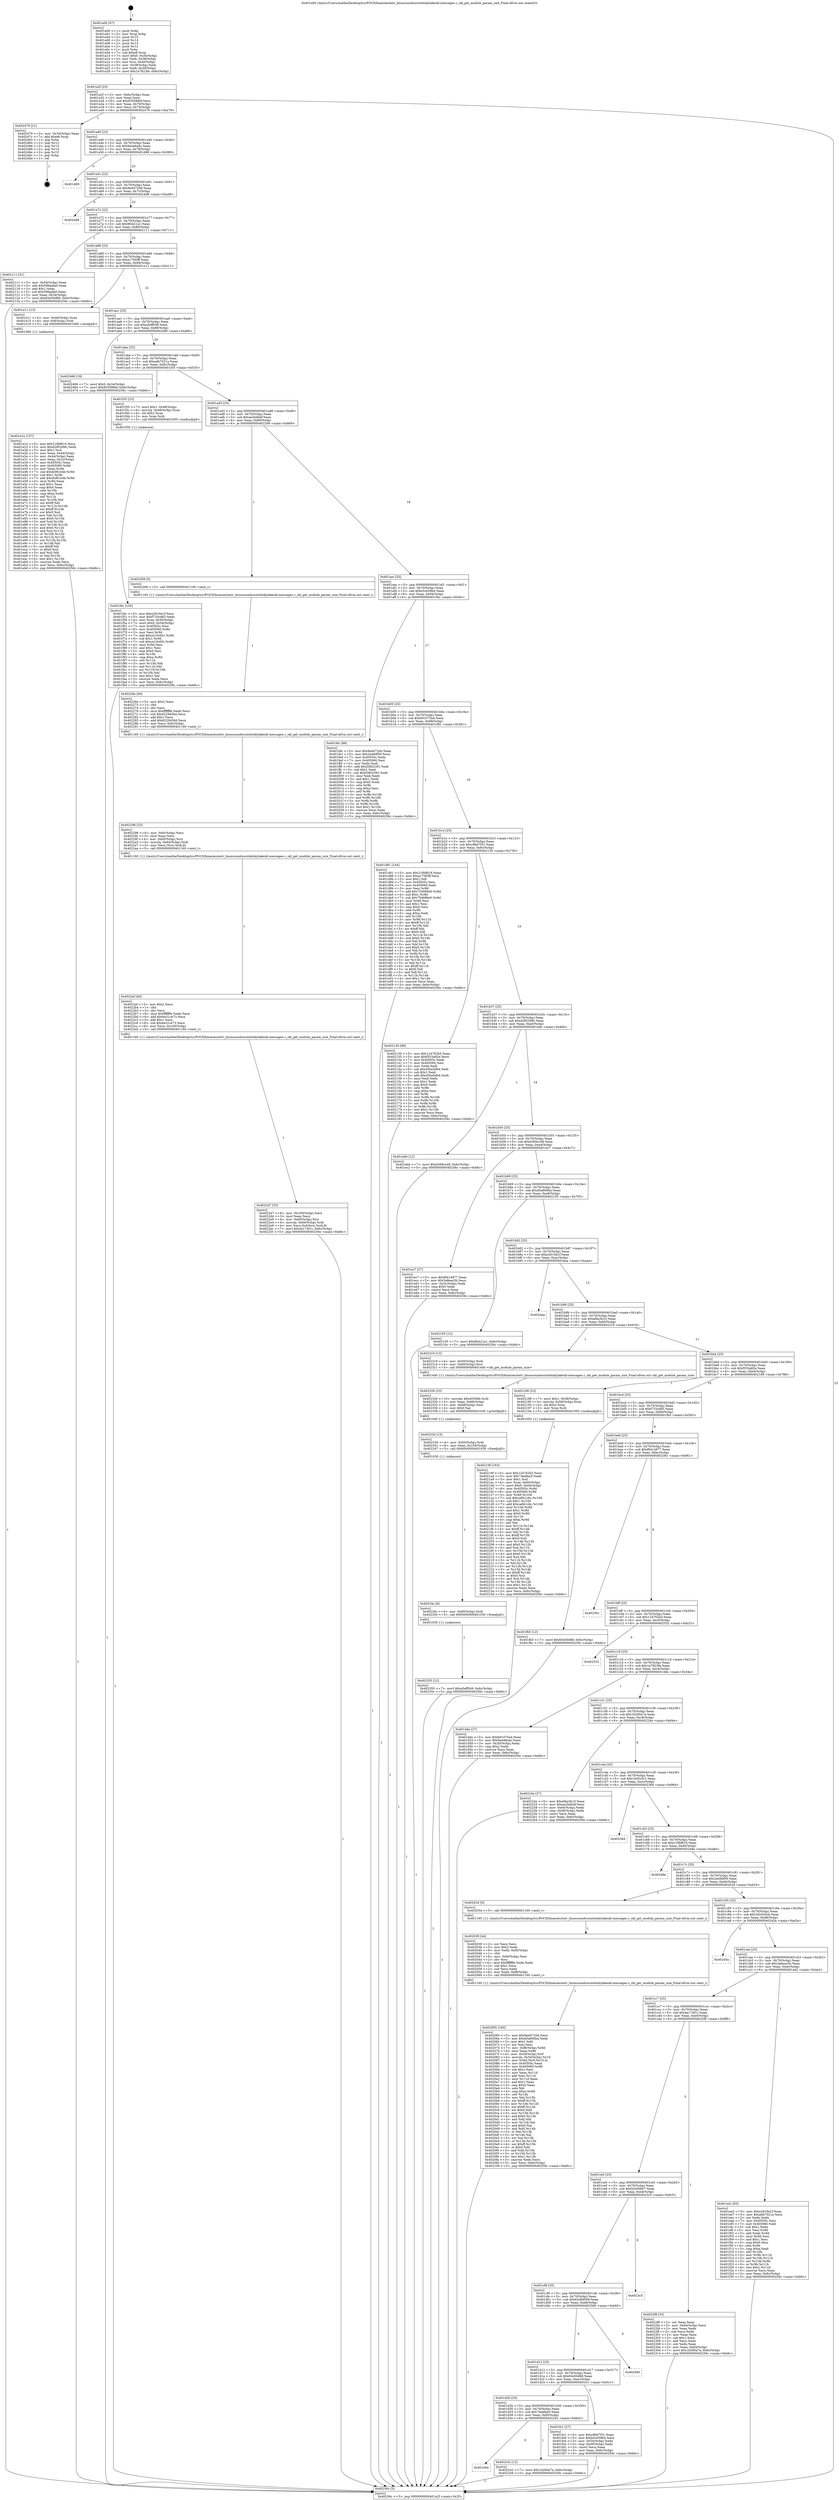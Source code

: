 digraph "0x401a00" {
  label = "0x401a00 (/mnt/c/Users/mathe/Desktop/tcc/POCII/binaries/extr_linuxsoundsocintelskylakeskl-messages.c_skl_get_module_param_size_Final-ollvm.out::main(0))"
  labelloc = "t"
  node[shape=record]

  Entry [label="",width=0.3,height=0.3,shape=circle,fillcolor=black,style=filled]
  "0x401a2f" [label="{
     0x401a2f [23]\l
     | [instrs]\l
     &nbsp;&nbsp;0x401a2f \<+3\>: mov -0x6c(%rbp),%eax\l
     &nbsp;&nbsp;0x401a32 \<+2\>: mov %eax,%ecx\l
     &nbsp;&nbsp;0x401a34 \<+6\>: sub $0x835588ef,%ecx\l
     &nbsp;&nbsp;0x401a3a \<+3\>: mov %eax,-0x70(%rbp)\l
     &nbsp;&nbsp;0x401a3d \<+3\>: mov %ecx,-0x74(%rbp)\l
     &nbsp;&nbsp;0x401a40 \<+6\>: je 0000000000402479 \<main+0xa79\>\l
  }"]
  "0x402479" [label="{
     0x402479 [21]\l
     | [instrs]\l
     &nbsp;&nbsp;0x402479 \<+3\>: mov -0x34(%rbp),%eax\l
     &nbsp;&nbsp;0x40247c \<+7\>: add $0xe8,%rsp\l
     &nbsp;&nbsp;0x402483 \<+1\>: pop %rbx\l
     &nbsp;&nbsp;0x402484 \<+2\>: pop %r12\l
     &nbsp;&nbsp;0x402486 \<+2\>: pop %r13\l
     &nbsp;&nbsp;0x402488 \<+2\>: pop %r14\l
     &nbsp;&nbsp;0x40248a \<+2\>: pop %r15\l
     &nbsp;&nbsp;0x40248c \<+1\>: pop %rbp\l
     &nbsp;&nbsp;0x40248d \<+1\>: ret\l
  }"]
  "0x401a46" [label="{
     0x401a46 [22]\l
     | [instrs]\l
     &nbsp;&nbsp;0x401a46 \<+5\>: jmp 0000000000401a4b \<main+0x4b\>\l
     &nbsp;&nbsp;0x401a4b \<+3\>: mov -0x70(%rbp),%eax\l
     &nbsp;&nbsp;0x401a4e \<+5\>: sub $0x9a446a4c,%eax\l
     &nbsp;&nbsp;0x401a53 \<+3\>: mov %eax,-0x78(%rbp)\l
     &nbsp;&nbsp;0x401a56 \<+6\>: je 0000000000401d69 \<main+0x369\>\l
  }"]
  Exit [label="",width=0.3,height=0.3,shape=circle,fillcolor=black,style=filled,peripheries=2]
  "0x401d69" [label="{
     0x401d69\l
  }", style=dashed]
  "0x401a5c" [label="{
     0x401a5c [22]\l
     | [instrs]\l
     &nbsp;&nbsp;0x401a5c \<+5\>: jmp 0000000000401a61 \<main+0x61\>\l
     &nbsp;&nbsp;0x401a61 \<+3\>: mov -0x70(%rbp),%eax\l
     &nbsp;&nbsp;0x401a64 \<+5\>: sub $0x9ed4720d,%eax\l
     &nbsp;&nbsp;0x401a69 \<+3\>: mov %eax,-0x7c(%rbp)\l
     &nbsp;&nbsp;0x401a6c \<+6\>: je 00000000004024d8 \<main+0xad8\>\l
  }"]
  "0x402355" [label="{
     0x402355 [12]\l
     | [instrs]\l
     &nbsp;&nbsp;0x402355 \<+7\>: movl $0xa5eff549,-0x6c(%rbp)\l
     &nbsp;&nbsp;0x40235c \<+5\>: jmp 000000000040256c \<main+0xb6c\>\l
  }"]
  "0x4024d8" [label="{
     0x4024d8\l
  }", style=dashed]
  "0x401a72" [label="{
     0x401a72 [22]\l
     | [instrs]\l
     &nbsp;&nbsp;0x401a72 \<+5\>: jmp 0000000000401a77 \<main+0x77\>\l
     &nbsp;&nbsp;0x401a77 \<+3\>: mov -0x70(%rbp),%eax\l
     &nbsp;&nbsp;0x401a7a \<+5\>: sub $0x9fcb21a1,%eax\l
     &nbsp;&nbsp;0x401a7f \<+3\>: mov %eax,-0x80(%rbp)\l
     &nbsp;&nbsp;0x401a82 \<+6\>: je 0000000000402111 \<main+0x711\>\l
  }"]
  "0x40234c" [label="{
     0x40234c [9]\l
     | [instrs]\l
     &nbsp;&nbsp;0x40234c \<+4\>: mov -0x60(%rbp),%rdi\l
     &nbsp;&nbsp;0x402350 \<+5\>: call 0000000000401030 \<free@plt\>\l
     | [calls]\l
     &nbsp;&nbsp;0x401030 \{1\} (unknown)\l
  }"]
  "0x402111" [label="{
     0x402111 [31]\l
     | [instrs]\l
     &nbsp;&nbsp;0x402111 \<+3\>: mov -0x54(%rbp),%eax\l
     &nbsp;&nbsp;0x402114 \<+5\>: add $0x599aafa0,%eax\l
     &nbsp;&nbsp;0x402119 \<+3\>: add $0x1,%eax\l
     &nbsp;&nbsp;0x40211c \<+5\>: sub $0x599aafa0,%eax\l
     &nbsp;&nbsp;0x402121 \<+3\>: mov %eax,-0x54(%rbp)\l
     &nbsp;&nbsp;0x402124 \<+7\>: movl $0x63e50d68,-0x6c(%rbp)\l
     &nbsp;&nbsp;0x40212b \<+5\>: jmp 000000000040256c \<main+0xb6c\>\l
  }"]
  "0x401a88" [label="{
     0x401a88 [25]\l
     | [instrs]\l
     &nbsp;&nbsp;0x401a88 \<+5\>: jmp 0000000000401a8d \<main+0x8d\>\l
     &nbsp;&nbsp;0x401a8d \<+3\>: mov -0x70(%rbp),%eax\l
     &nbsp;&nbsp;0x401a90 \<+5\>: sub $0xa170f3ff,%eax\l
     &nbsp;&nbsp;0x401a95 \<+6\>: mov %eax,-0x84(%rbp)\l
     &nbsp;&nbsp;0x401a9b \<+6\>: je 0000000000401e11 \<main+0x411\>\l
  }"]
  "0x40233d" [label="{
     0x40233d [15]\l
     | [instrs]\l
     &nbsp;&nbsp;0x40233d \<+4\>: mov -0x50(%rbp),%rdi\l
     &nbsp;&nbsp;0x402341 \<+6\>: mov %eax,-0x104(%rbp)\l
     &nbsp;&nbsp;0x402347 \<+5\>: call 0000000000401030 \<free@plt\>\l
     | [calls]\l
     &nbsp;&nbsp;0x401030 \{1\} (unknown)\l
  }"]
  "0x401e11" [label="{
     0x401e11 [13]\l
     | [instrs]\l
     &nbsp;&nbsp;0x401e11 \<+4\>: mov -0x40(%rbp),%rax\l
     &nbsp;&nbsp;0x401e15 \<+4\>: mov 0x8(%rax),%rdi\l
     &nbsp;&nbsp;0x401e19 \<+5\>: call 0000000000401060 \<atoi@plt\>\l
     | [calls]\l
     &nbsp;&nbsp;0x401060 \{1\} (unknown)\l
  }"]
  "0x401aa1" [label="{
     0x401aa1 [25]\l
     | [instrs]\l
     &nbsp;&nbsp;0x401aa1 \<+5\>: jmp 0000000000401aa6 \<main+0xa6\>\l
     &nbsp;&nbsp;0x401aa6 \<+3\>: mov -0x70(%rbp),%eax\l
     &nbsp;&nbsp;0x401aa9 \<+5\>: sub $0xa5eff549,%eax\l
     &nbsp;&nbsp;0x401aae \<+6\>: mov %eax,-0x88(%rbp)\l
     &nbsp;&nbsp;0x401ab4 \<+6\>: je 0000000000402466 \<main+0xa66\>\l
  }"]
  "0x402326" [label="{
     0x402326 [23]\l
     | [instrs]\l
     &nbsp;&nbsp;0x402326 \<+10\>: movabs $0x4030b6,%rdi\l
     &nbsp;&nbsp;0x402330 \<+3\>: mov %eax,-0x68(%rbp)\l
     &nbsp;&nbsp;0x402333 \<+3\>: mov -0x68(%rbp),%esi\l
     &nbsp;&nbsp;0x402336 \<+2\>: mov $0x0,%al\l
     &nbsp;&nbsp;0x402338 \<+5\>: call 0000000000401040 \<printf@plt\>\l
     | [calls]\l
     &nbsp;&nbsp;0x401040 \{1\} (unknown)\l
  }"]
  "0x402466" [label="{
     0x402466 [19]\l
     | [instrs]\l
     &nbsp;&nbsp;0x402466 \<+7\>: movl $0x0,-0x34(%rbp)\l
     &nbsp;&nbsp;0x40246d \<+7\>: movl $0x835588ef,-0x6c(%rbp)\l
     &nbsp;&nbsp;0x402474 \<+5\>: jmp 000000000040256c \<main+0xb6c\>\l
  }"]
  "0x401aba" [label="{
     0x401aba [25]\l
     | [instrs]\l
     &nbsp;&nbsp;0x401aba \<+5\>: jmp 0000000000401abf \<main+0xbf\>\l
     &nbsp;&nbsp;0x401abf \<+3\>: mov -0x70(%rbp),%eax\l
     &nbsp;&nbsp;0x401ac2 \<+5\>: sub $0xadb7021a,%eax\l
     &nbsp;&nbsp;0x401ac7 \<+6\>: mov %eax,-0x8c(%rbp)\l
     &nbsp;&nbsp;0x401acd \<+6\>: je 0000000000401f35 \<main+0x535\>\l
  }"]
  "0x4022d7" [label="{
     0x4022d7 [33]\l
     | [instrs]\l
     &nbsp;&nbsp;0x4022d7 \<+6\>: mov -0x100(%rbp),%ecx\l
     &nbsp;&nbsp;0x4022dd \<+3\>: imul %eax,%ecx\l
     &nbsp;&nbsp;0x4022e0 \<+4\>: mov -0x60(%rbp),%rsi\l
     &nbsp;&nbsp;0x4022e4 \<+4\>: movslq -0x64(%rbp),%rdi\l
     &nbsp;&nbsp;0x4022e8 \<+4\>: mov %ecx,0x4(%rsi,%rdi,8)\l
     &nbsp;&nbsp;0x4022ec \<+7\>: movl $0x4a174f1c,-0x6c(%rbp)\l
     &nbsp;&nbsp;0x4022f3 \<+5\>: jmp 000000000040256c \<main+0xb6c\>\l
  }"]
  "0x401f35" [label="{
     0x401f35 [23]\l
     | [instrs]\l
     &nbsp;&nbsp;0x401f35 \<+7\>: movl $0x1,-0x48(%rbp)\l
     &nbsp;&nbsp;0x401f3c \<+4\>: movslq -0x48(%rbp),%rax\l
     &nbsp;&nbsp;0x401f40 \<+4\>: shl $0x2,%rax\l
     &nbsp;&nbsp;0x401f44 \<+3\>: mov %rax,%rdi\l
     &nbsp;&nbsp;0x401f47 \<+5\>: call 0000000000401050 \<malloc@plt\>\l
     | [calls]\l
     &nbsp;&nbsp;0x401050 \{1\} (unknown)\l
  }"]
  "0x401ad3" [label="{
     0x401ad3 [25]\l
     | [instrs]\l
     &nbsp;&nbsp;0x401ad3 \<+5\>: jmp 0000000000401ad8 \<main+0xd8\>\l
     &nbsp;&nbsp;0x401ad8 \<+3\>: mov -0x70(%rbp),%eax\l
     &nbsp;&nbsp;0x401adb \<+5\>: sub $0xae2bdb4f,%eax\l
     &nbsp;&nbsp;0x401ae0 \<+6\>: mov %eax,-0x90(%rbp)\l
     &nbsp;&nbsp;0x401ae6 \<+6\>: je 0000000000402269 \<main+0x869\>\l
  }"]
  "0x4022af" [label="{
     0x4022af [40]\l
     | [instrs]\l
     &nbsp;&nbsp;0x4022af \<+5\>: mov $0x2,%ecx\l
     &nbsp;&nbsp;0x4022b4 \<+1\>: cltd\l
     &nbsp;&nbsp;0x4022b5 \<+2\>: idiv %ecx\l
     &nbsp;&nbsp;0x4022b7 \<+6\>: imul $0xfffffffe,%edx,%ecx\l
     &nbsp;&nbsp;0x4022bd \<+6\>: add $0xbe31ce73,%ecx\l
     &nbsp;&nbsp;0x4022c3 \<+3\>: add $0x1,%ecx\l
     &nbsp;&nbsp;0x4022c6 \<+6\>: sub $0xbe31ce73,%ecx\l
     &nbsp;&nbsp;0x4022cc \<+6\>: mov %ecx,-0x100(%rbp)\l
     &nbsp;&nbsp;0x4022d2 \<+5\>: call 0000000000401160 \<next_i\>\l
     | [calls]\l
     &nbsp;&nbsp;0x401160 \{1\} (/mnt/c/Users/mathe/Desktop/tcc/POCII/binaries/extr_linuxsoundsocintelskylakeskl-messages.c_skl_get_module_param_size_Final-ollvm.out::next_i)\l
  }"]
  "0x402269" [label="{
     0x402269 [5]\l
     | [instrs]\l
     &nbsp;&nbsp;0x402269 \<+5\>: call 0000000000401160 \<next_i\>\l
     | [calls]\l
     &nbsp;&nbsp;0x401160 \{1\} (/mnt/c/Users/mathe/Desktop/tcc/POCII/binaries/extr_linuxsoundsocintelskylakeskl-messages.c_skl_get_module_param_size_Final-ollvm.out::next_i)\l
  }"]
  "0x401aec" [label="{
     0x401aec [25]\l
     | [instrs]\l
     &nbsp;&nbsp;0x401aec \<+5\>: jmp 0000000000401af1 \<main+0xf1\>\l
     &nbsp;&nbsp;0x401af1 \<+3\>: mov -0x70(%rbp),%eax\l
     &nbsp;&nbsp;0x401af4 \<+5\>: sub $0xb5c659b4,%eax\l
     &nbsp;&nbsp;0x401af9 \<+6\>: mov %eax,-0x94(%rbp)\l
     &nbsp;&nbsp;0x401aff \<+6\>: je 0000000000401fdc \<main+0x5dc\>\l
  }"]
  "0x402296" [label="{
     0x402296 [25]\l
     | [instrs]\l
     &nbsp;&nbsp;0x402296 \<+6\>: mov -0xfc(%rbp),%ecx\l
     &nbsp;&nbsp;0x40229c \<+3\>: imul %eax,%ecx\l
     &nbsp;&nbsp;0x40229f \<+4\>: mov -0x60(%rbp),%rsi\l
     &nbsp;&nbsp;0x4022a3 \<+4\>: movslq -0x64(%rbp),%rdi\l
     &nbsp;&nbsp;0x4022a7 \<+3\>: mov %ecx,(%rsi,%rdi,8)\l
     &nbsp;&nbsp;0x4022aa \<+5\>: call 0000000000401160 \<next_i\>\l
     | [calls]\l
     &nbsp;&nbsp;0x401160 \{1\} (/mnt/c/Users/mathe/Desktop/tcc/POCII/binaries/extr_linuxsoundsocintelskylakeskl-messages.c_skl_get_module_param_size_Final-ollvm.out::next_i)\l
  }"]
  "0x401fdc" [label="{
     0x401fdc [88]\l
     | [instrs]\l
     &nbsp;&nbsp;0x401fdc \<+5\>: mov $0x9ed4720d,%eax\l
     &nbsp;&nbsp;0x401fe1 \<+5\>: mov $0x2ee8df59,%ecx\l
     &nbsp;&nbsp;0x401fe6 \<+7\>: mov 0x40505c,%edx\l
     &nbsp;&nbsp;0x401fed \<+7\>: mov 0x405060,%esi\l
     &nbsp;&nbsp;0x401ff4 \<+2\>: mov %edx,%edi\l
     &nbsp;&nbsp;0x401ff6 \<+6\>: add $0xf2802391,%edi\l
     &nbsp;&nbsp;0x401ffc \<+3\>: sub $0x1,%edi\l
     &nbsp;&nbsp;0x401fff \<+6\>: sub $0xf2802391,%edi\l
     &nbsp;&nbsp;0x402005 \<+3\>: imul %edi,%edx\l
     &nbsp;&nbsp;0x402008 \<+3\>: and $0x1,%edx\l
     &nbsp;&nbsp;0x40200b \<+3\>: cmp $0x0,%edx\l
     &nbsp;&nbsp;0x40200e \<+4\>: sete %r8b\l
     &nbsp;&nbsp;0x402012 \<+3\>: cmp $0xa,%esi\l
     &nbsp;&nbsp;0x402015 \<+4\>: setl %r9b\l
     &nbsp;&nbsp;0x402019 \<+3\>: mov %r8b,%r10b\l
     &nbsp;&nbsp;0x40201c \<+3\>: and %r9b,%r10b\l
     &nbsp;&nbsp;0x40201f \<+3\>: xor %r9b,%r8b\l
     &nbsp;&nbsp;0x402022 \<+3\>: or %r8b,%r10b\l
     &nbsp;&nbsp;0x402025 \<+4\>: test $0x1,%r10b\l
     &nbsp;&nbsp;0x402029 \<+3\>: cmovne %ecx,%eax\l
     &nbsp;&nbsp;0x40202c \<+3\>: mov %eax,-0x6c(%rbp)\l
     &nbsp;&nbsp;0x40202f \<+5\>: jmp 000000000040256c \<main+0xb6c\>\l
  }"]
  "0x401b05" [label="{
     0x401b05 [25]\l
     | [instrs]\l
     &nbsp;&nbsp;0x401b05 \<+5\>: jmp 0000000000401b0a \<main+0x10a\>\l
     &nbsp;&nbsp;0x401b0a \<+3\>: mov -0x70(%rbp),%eax\l
     &nbsp;&nbsp;0x401b0d \<+5\>: sub $0xb91075a4,%eax\l
     &nbsp;&nbsp;0x401b12 \<+6\>: mov %eax,-0x98(%rbp)\l
     &nbsp;&nbsp;0x401b18 \<+6\>: je 0000000000401d81 \<main+0x381\>\l
  }"]
  "0x40226e" [label="{
     0x40226e [40]\l
     | [instrs]\l
     &nbsp;&nbsp;0x40226e \<+5\>: mov $0x2,%ecx\l
     &nbsp;&nbsp;0x402273 \<+1\>: cltd\l
     &nbsp;&nbsp;0x402274 \<+2\>: idiv %ecx\l
     &nbsp;&nbsp;0x402276 \<+6\>: imul $0xfffffffe,%edx,%ecx\l
     &nbsp;&nbsp;0x40227c \<+6\>: sub $0x6229456d,%ecx\l
     &nbsp;&nbsp;0x402282 \<+3\>: add $0x1,%ecx\l
     &nbsp;&nbsp;0x402285 \<+6\>: add $0x6229456d,%ecx\l
     &nbsp;&nbsp;0x40228b \<+6\>: mov %ecx,-0xfc(%rbp)\l
     &nbsp;&nbsp;0x402291 \<+5\>: call 0000000000401160 \<next_i\>\l
     | [calls]\l
     &nbsp;&nbsp;0x401160 \{1\} (/mnt/c/Users/mathe/Desktop/tcc/POCII/binaries/extr_linuxsoundsocintelskylakeskl-messages.c_skl_get_module_param_size_Final-ollvm.out::next_i)\l
  }"]
  "0x401d81" [label="{
     0x401d81 [144]\l
     | [instrs]\l
     &nbsp;&nbsp;0x401d81 \<+5\>: mov $0x218bf616,%eax\l
     &nbsp;&nbsp;0x401d86 \<+5\>: mov $0xa170f3ff,%ecx\l
     &nbsp;&nbsp;0x401d8b \<+2\>: mov $0x1,%dl\l
     &nbsp;&nbsp;0x401d8d \<+7\>: mov 0x40505c,%esi\l
     &nbsp;&nbsp;0x401d94 \<+7\>: mov 0x405060,%edi\l
     &nbsp;&nbsp;0x401d9b \<+3\>: mov %esi,%r8d\l
     &nbsp;&nbsp;0x401d9e \<+7\>: add $0x754686e0,%r8d\l
     &nbsp;&nbsp;0x401da5 \<+4\>: sub $0x1,%r8d\l
     &nbsp;&nbsp;0x401da9 \<+7\>: sub $0x754686e0,%r8d\l
     &nbsp;&nbsp;0x401db0 \<+4\>: imul %r8d,%esi\l
     &nbsp;&nbsp;0x401db4 \<+3\>: and $0x1,%esi\l
     &nbsp;&nbsp;0x401db7 \<+3\>: cmp $0x0,%esi\l
     &nbsp;&nbsp;0x401dba \<+4\>: sete %r9b\l
     &nbsp;&nbsp;0x401dbe \<+3\>: cmp $0xa,%edi\l
     &nbsp;&nbsp;0x401dc1 \<+4\>: setl %r10b\l
     &nbsp;&nbsp;0x401dc5 \<+3\>: mov %r9b,%r11b\l
     &nbsp;&nbsp;0x401dc8 \<+4\>: xor $0xff,%r11b\l
     &nbsp;&nbsp;0x401dcc \<+3\>: mov %r10b,%bl\l
     &nbsp;&nbsp;0x401dcf \<+3\>: xor $0xff,%bl\l
     &nbsp;&nbsp;0x401dd2 \<+3\>: xor $0x0,%dl\l
     &nbsp;&nbsp;0x401dd5 \<+3\>: mov %r11b,%r14b\l
     &nbsp;&nbsp;0x401dd8 \<+4\>: and $0x0,%r14b\l
     &nbsp;&nbsp;0x401ddc \<+3\>: and %dl,%r9b\l
     &nbsp;&nbsp;0x401ddf \<+3\>: mov %bl,%r15b\l
     &nbsp;&nbsp;0x401de2 \<+4\>: and $0x0,%r15b\l
     &nbsp;&nbsp;0x401de6 \<+3\>: and %dl,%r10b\l
     &nbsp;&nbsp;0x401de9 \<+3\>: or %r9b,%r14b\l
     &nbsp;&nbsp;0x401dec \<+3\>: or %r10b,%r15b\l
     &nbsp;&nbsp;0x401def \<+3\>: xor %r15b,%r14b\l
     &nbsp;&nbsp;0x401df2 \<+3\>: or %bl,%r11b\l
     &nbsp;&nbsp;0x401df5 \<+4\>: xor $0xff,%r11b\l
     &nbsp;&nbsp;0x401df9 \<+3\>: or $0x0,%dl\l
     &nbsp;&nbsp;0x401dfc \<+3\>: and %dl,%r11b\l
     &nbsp;&nbsp;0x401dff \<+3\>: or %r11b,%r14b\l
     &nbsp;&nbsp;0x401e02 \<+4\>: test $0x1,%r14b\l
     &nbsp;&nbsp;0x401e06 \<+3\>: cmovne %ecx,%eax\l
     &nbsp;&nbsp;0x401e09 \<+3\>: mov %eax,-0x6c(%rbp)\l
     &nbsp;&nbsp;0x401e0c \<+5\>: jmp 000000000040256c \<main+0xb6c\>\l
  }"]
  "0x401b1e" [label="{
     0x401b1e [25]\l
     | [instrs]\l
     &nbsp;&nbsp;0x401b1e \<+5\>: jmp 0000000000401b23 \<main+0x123\>\l
     &nbsp;&nbsp;0x401b23 \<+3\>: mov -0x70(%rbp),%eax\l
     &nbsp;&nbsp;0x401b26 \<+5\>: sub $0xc9bd7f31,%eax\l
     &nbsp;&nbsp;0x401b2b \<+6\>: mov %eax,-0x9c(%rbp)\l
     &nbsp;&nbsp;0x401b31 \<+6\>: je 0000000000402130 \<main+0x730\>\l
  }"]
  "0x401d44" [label="{
     0x401d44\l
  }", style=dashed]
  "0x402130" [label="{
     0x402130 [88]\l
     | [instrs]\l
     &nbsp;&nbsp;0x402130 \<+5\>: mov $0x124762b5,%eax\l
     &nbsp;&nbsp;0x402135 \<+5\>: mov $0xf553a82e,%ecx\l
     &nbsp;&nbsp;0x40213a \<+7\>: mov 0x40505c,%edx\l
     &nbsp;&nbsp;0x402141 \<+7\>: mov 0x405060,%esi\l
     &nbsp;&nbsp;0x402148 \<+2\>: mov %edx,%edi\l
     &nbsp;&nbsp;0x40214a \<+6\>: sub $0x45ba5db4,%edi\l
     &nbsp;&nbsp;0x402150 \<+3\>: sub $0x1,%edi\l
     &nbsp;&nbsp;0x402153 \<+6\>: add $0x45ba5db4,%edi\l
     &nbsp;&nbsp;0x402159 \<+3\>: imul %edi,%edx\l
     &nbsp;&nbsp;0x40215c \<+3\>: and $0x1,%edx\l
     &nbsp;&nbsp;0x40215f \<+3\>: cmp $0x0,%edx\l
     &nbsp;&nbsp;0x402162 \<+4\>: sete %r8b\l
     &nbsp;&nbsp;0x402166 \<+3\>: cmp $0xa,%esi\l
     &nbsp;&nbsp;0x402169 \<+4\>: setl %r9b\l
     &nbsp;&nbsp;0x40216d \<+3\>: mov %r8b,%r10b\l
     &nbsp;&nbsp;0x402170 \<+3\>: and %r9b,%r10b\l
     &nbsp;&nbsp;0x402173 \<+3\>: xor %r9b,%r8b\l
     &nbsp;&nbsp;0x402176 \<+3\>: or %r8b,%r10b\l
     &nbsp;&nbsp;0x402179 \<+4\>: test $0x1,%r10b\l
     &nbsp;&nbsp;0x40217d \<+3\>: cmovne %ecx,%eax\l
     &nbsp;&nbsp;0x402180 \<+3\>: mov %eax,-0x6c(%rbp)\l
     &nbsp;&nbsp;0x402183 \<+5\>: jmp 000000000040256c \<main+0xb6c\>\l
  }"]
  "0x401b37" [label="{
     0x401b37 [25]\l
     | [instrs]\l
     &nbsp;&nbsp;0x401b37 \<+5\>: jmp 0000000000401b3c \<main+0x13c\>\l
     &nbsp;&nbsp;0x401b3c \<+3\>: mov -0x70(%rbp),%eax\l
     &nbsp;&nbsp;0x401b3f \<+5\>: sub $0xd285299c,%eax\l
     &nbsp;&nbsp;0x401b44 \<+6\>: mov %eax,-0xa0(%rbp)\l
     &nbsp;&nbsp;0x401b4a \<+6\>: je 0000000000401ebb \<main+0x4bb\>\l
  }"]
  "0x402242" [label="{
     0x402242 [12]\l
     | [instrs]\l
     &nbsp;&nbsp;0x402242 \<+7\>: movl $0x1b260a7a,-0x6c(%rbp)\l
     &nbsp;&nbsp;0x402249 \<+5\>: jmp 000000000040256c \<main+0xb6c\>\l
  }"]
  "0x401ebb" [label="{
     0x401ebb [12]\l
     | [instrs]\l
     &nbsp;&nbsp;0x401ebb \<+7\>: movl $0xd369cc48,-0x6c(%rbp)\l
     &nbsp;&nbsp;0x401ec2 \<+5\>: jmp 000000000040256c \<main+0xb6c\>\l
  }"]
  "0x401b50" [label="{
     0x401b50 [25]\l
     | [instrs]\l
     &nbsp;&nbsp;0x401b50 \<+5\>: jmp 0000000000401b55 \<main+0x155\>\l
     &nbsp;&nbsp;0x401b55 \<+3\>: mov -0x70(%rbp),%eax\l
     &nbsp;&nbsp;0x401b58 \<+5\>: sub $0xd369cc48,%eax\l
     &nbsp;&nbsp;0x401b5d \<+6\>: mov %eax,-0xa4(%rbp)\l
     &nbsp;&nbsp;0x401b63 \<+6\>: je 0000000000401ec7 \<main+0x4c7\>\l
  }"]
  "0x40219f" [label="{
     0x40219f [163]\l
     | [instrs]\l
     &nbsp;&nbsp;0x40219f \<+5\>: mov $0x124762b5,%ecx\l
     &nbsp;&nbsp;0x4021a4 \<+5\>: mov $0x74edfee5,%edx\l
     &nbsp;&nbsp;0x4021a9 \<+3\>: mov $0x1,%sil\l
     &nbsp;&nbsp;0x4021ac \<+4\>: mov %rax,-0x60(%rbp)\l
     &nbsp;&nbsp;0x4021b0 \<+7\>: movl $0x0,-0x64(%rbp)\l
     &nbsp;&nbsp;0x4021b7 \<+8\>: mov 0x40505c,%r8d\l
     &nbsp;&nbsp;0x4021bf \<+8\>: mov 0x405060,%r9d\l
     &nbsp;&nbsp;0x4021c7 \<+3\>: mov %r8d,%r10d\l
     &nbsp;&nbsp;0x4021ca \<+7\>: sub $0xca6b1cbc,%r10d\l
     &nbsp;&nbsp;0x4021d1 \<+4\>: sub $0x1,%r10d\l
     &nbsp;&nbsp;0x4021d5 \<+7\>: add $0xca6b1cbc,%r10d\l
     &nbsp;&nbsp;0x4021dc \<+4\>: imul %r10d,%r8d\l
     &nbsp;&nbsp;0x4021e0 \<+4\>: and $0x1,%r8d\l
     &nbsp;&nbsp;0x4021e4 \<+4\>: cmp $0x0,%r8d\l
     &nbsp;&nbsp;0x4021e8 \<+4\>: sete %r11b\l
     &nbsp;&nbsp;0x4021ec \<+4\>: cmp $0xa,%r9d\l
     &nbsp;&nbsp;0x4021f0 \<+3\>: setl %bl\l
     &nbsp;&nbsp;0x4021f3 \<+3\>: mov %r11b,%r14b\l
     &nbsp;&nbsp;0x4021f6 \<+4\>: xor $0xff,%r14b\l
     &nbsp;&nbsp;0x4021fa \<+3\>: mov %bl,%r15b\l
     &nbsp;&nbsp;0x4021fd \<+4\>: xor $0xff,%r15b\l
     &nbsp;&nbsp;0x402201 \<+4\>: xor $0x0,%sil\l
     &nbsp;&nbsp;0x402205 \<+3\>: mov %r14b,%r12b\l
     &nbsp;&nbsp;0x402208 \<+4\>: and $0x0,%r12b\l
     &nbsp;&nbsp;0x40220c \<+3\>: and %sil,%r11b\l
     &nbsp;&nbsp;0x40220f \<+3\>: mov %r15b,%r13b\l
     &nbsp;&nbsp;0x402212 \<+4\>: and $0x0,%r13b\l
     &nbsp;&nbsp;0x402216 \<+3\>: and %sil,%bl\l
     &nbsp;&nbsp;0x402219 \<+3\>: or %r11b,%r12b\l
     &nbsp;&nbsp;0x40221c \<+3\>: or %bl,%r13b\l
     &nbsp;&nbsp;0x40221f \<+3\>: xor %r13b,%r12b\l
     &nbsp;&nbsp;0x402222 \<+3\>: or %r15b,%r14b\l
     &nbsp;&nbsp;0x402225 \<+4\>: xor $0xff,%r14b\l
     &nbsp;&nbsp;0x402229 \<+4\>: or $0x0,%sil\l
     &nbsp;&nbsp;0x40222d \<+3\>: and %sil,%r14b\l
     &nbsp;&nbsp;0x402230 \<+3\>: or %r14b,%r12b\l
     &nbsp;&nbsp;0x402233 \<+4\>: test $0x1,%r12b\l
     &nbsp;&nbsp;0x402237 \<+3\>: cmovne %edx,%ecx\l
     &nbsp;&nbsp;0x40223a \<+3\>: mov %ecx,-0x6c(%rbp)\l
     &nbsp;&nbsp;0x40223d \<+5\>: jmp 000000000040256c \<main+0xb6c\>\l
  }"]
  "0x401ec7" [label="{
     0x401ec7 [27]\l
     | [instrs]\l
     &nbsp;&nbsp;0x401ec7 \<+5\>: mov $0xf9414877,%eax\l
     &nbsp;&nbsp;0x401ecc \<+5\>: mov $0x3a8eac5b,%ecx\l
     &nbsp;&nbsp;0x401ed1 \<+3\>: mov -0x2c(%rbp),%edx\l
     &nbsp;&nbsp;0x401ed4 \<+3\>: cmp $0x0,%edx\l
     &nbsp;&nbsp;0x401ed7 \<+3\>: cmove %ecx,%eax\l
     &nbsp;&nbsp;0x401eda \<+3\>: mov %eax,-0x6c(%rbp)\l
     &nbsp;&nbsp;0x401edd \<+5\>: jmp 000000000040256c \<main+0xb6c\>\l
  }"]
  "0x401b69" [label="{
     0x401b69 [25]\l
     | [instrs]\l
     &nbsp;&nbsp;0x401b69 \<+5\>: jmp 0000000000401b6e \<main+0x16e\>\l
     &nbsp;&nbsp;0x401b6e \<+3\>: mov -0x70(%rbp),%eax\l
     &nbsp;&nbsp;0x401b71 \<+5\>: sub $0xd5a806ba,%eax\l
     &nbsp;&nbsp;0x401b76 \<+6\>: mov %eax,-0xa8(%rbp)\l
     &nbsp;&nbsp;0x401b7c \<+6\>: je 0000000000402105 \<main+0x705\>\l
  }"]
  "0x402065" [label="{
     0x402065 [160]\l
     | [instrs]\l
     &nbsp;&nbsp;0x402065 \<+5\>: mov $0x9ed4720d,%ecx\l
     &nbsp;&nbsp;0x40206a \<+5\>: mov $0xd5a806ba,%edx\l
     &nbsp;&nbsp;0x40206f \<+3\>: mov $0x1,%dil\l
     &nbsp;&nbsp;0x402072 \<+2\>: xor %esi,%esi\l
     &nbsp;&nbsp;0x402074 \<+7\>: mov -0xf8(%rbp),%r8d\l
     &nbsp;&nbsp;0x40207b \<+4\>: imul %eax,%r8d\l
     &nbsp;&nbsp;0x40207f \<+4\>: mov -0x50(%rbp),%r9\l
     &nbsp;&nbsp;0x402083 \<+4\>: movslq -0x54(%rbp),%r10\l
     &nbsp;&nbsp;0x402087 \<+4\>: mov %r8d,(%r9,%r10,4)\l
     &nbsp;&nbsp;0x40208b \<+7\>: mov 0x40505c,%eax\l
     &nbsp;&nbsp;0x402092 \<+8\>: mov 0x405060,%r8d\l
     &nbsp;&nbsp;0x40209a \<+3\>: sub $0x1,%esi\l
     &nbsp;&nbsp;0x40209d \<+3\>: mov %eax,%r11d\l
     &nbsp;&nbsp;0x4020a0 \<+3\>: add %esi,%r11d\l
     &nbsp;&nbsp;0x4020a3 \<+4\>: imul %r11d,%eax\l
     &nbsp;&nbsp;0x4020a7 \<+3\>: and $0x1,%eax\l
     &nbsp;&nbsp;0x4020aa \<+3\>: cmp $0x0,%eax\l
     &nbsp;&nbsp;0x4020ad \<+3\>: sete %bl\l
     &nbsp;&nbsp;0x4020b0 \<+4\>: cmp $0xa,%r8d\l
     &nbsp;&nbsp;0x4020b4 \<+4\>: setl %r14b\l
     &nbsp;&nbsp;0x4020b8 \<+3\>: mov %bl,%r15b\l
     &nbsp;&nbsp;0x4020bb \<+4\>: xor $0xff,%r15b\l
     &nbsp;&nbsp;0x4020bf \<+3\>: mov %r14b,%r12b\l
     &nbsp;&nbsp;0x4020c2 \<+4\>: xor $0xff,%r12b\l
     &nbsp;&nbsp;0x4020c6 \<+4\>: xor $0x0,%dil\l
     &nbsp;&nbsp;0x4020ca \<+3\>: mov %r15b,%r13b\l
     &nbsp;&nbsp;0x4020cd \<+4\>: and $0x0,%r13b\l
     &nbsp;&nbsp;0x4020d1 \<+3\>: and %dil,%bl\l
     &nbsp;&nbsp;0x4020d4 \<+3\>: mov %r12b,%al\l
     &nbsp;&nbsp;0x4020d7 \<+2\>: and $0x0,%al\l
     &nbsp;&nbsp;0x4020d9 \<+3\>: and %dil,%r14b\l
     &nbsp;&nbsp;0x4020dc \<+3\>: or %bl,%r13b\l
     &nbsp;&nbsp;0x4020df \<+3\>: or %r14b,%al\l
     &nbsp;&nbsp;0x4020e2 \<+3\>: xor %al,%r13b\l
     &nbsp;&nbsp;0x4020e5 \<+3\>: or %r12b,%r15b\l
     &nbsp;&nbsp;0x4020e8 \<+4\>: xor $0xff,%r15b\l
     &nbsp;&nbsp;0x4020ec \<+4\>: or $0x0,%dil\l
     &nbsp;&nbsp;0x4020f0 \<+3\>: and %dil,%r15b\l
     &nbsp;&nbsp;0x4020f3 \<+3\>: or %r15b,%r13b\l
     &nbsp;&nbsp;0x4020f6 \<+4\>: test $0x1,%r13b\l
     &nbsp;&nbsp;0x4020fa \<+3\>: cmovne %edx,%ecx\l
     &nbsp;&nbsp;0x4020fd \<+3\>: mov %ecx,-0x6c(%rbp)\l
     &nbsp;&nbsp;0x402100 \<+5\>: jmp 000000000040256c \<main+0xb6c\>\l
  }"]
  "0x402105" [label="{
     0x402105 [12]\l
     | [instrs]\l
     &nbsp;&nbsp;0x402105 \<+7\>: movl $0x9fcb21a1,-0x6c(%rbp)\l
     &nbsp;&nbsp;0x40210c \<+5\>: jmp 000000000040256c \<main+0xb6c\>\l
  }"]
  "0x401b82" [label="{
     0x401b82 [25]\l
     | [instrs]\l
     &nbsp;&nbsp;0x401b82 \<+5\>: jmp 0000000000401b87 \<main+0x187\>\l
     &nbsp;&nbsp;0x401b87 \<+3\>: mov -0x70(%rbp),%eax\l
     &nbsp;&nbsp;0x401b8a \<+5\>: sub $0xe2619a1f,%eax\l
     &nbsp;&nbsp;0x401b8f \<+6\>: mov %eax,-0xac(%rbp)\l
     &nbsp;&nbsp;0x401b95 \<+6\>: je 00000000004024aa \<main+0xaaa\>\l
  }"]
  "0x402039" [label="{
     0x402039 [44]\l
     | [instrs]\l
     &nbsp;&nbsp;0x402039 \<+2\>: xor %ecx,%ecx\l
     &nbsp;&nbsp;0x40203b \<+5\>: mov $0x2,%edx\l
     &nbsp;&nbsp;0x402040 \<+6\>: mov %edx,-0xf4(%rbp)\l
     &nbsp;&nbsp;0x402046 \<+1\>: cltd\l
     &nbsp;&nbsp;0x402047 \<+6\>: mov -0xf4(%rbp),%esi\l
     &nbsp;&nbsp;0x40204d \<+2\>: idiv %esi\l
     &nbsp;&nbsp;0x40204f \<+6\>: imul $0xfffffffe,%edx,%edx\l
     &nbsp;&nbsp;0x402055 \<+3\>: sub $0x1,%ecx\l
     &nbsp;&nbsp;0x402058 \<+2\>: sub %ecx,%edx\l
     &nbsp;&nbsp;0x40205a \<+6\>: mov %edx,-0xf8(%rbp)\l
     &nbsp;&nbsp;0x402060 \<+5\>: call 0000000000401160 \<next_i\>\l
     | [calls]\l
     &nbsp;&nbsp;0x401160 \{1\} (/mnt/c/Users/mathe/Desktop/tcc/POCII/binaries/extr_linuxsoundsocintelskylakeskl-messages.c_skl_get_module_param_size_Final-ollvm.out::next_i)\l
  }"]
  "0x4024aa" [label="{
     0x4024aa\l
  }", style=dashed]
  "0x401b9b" [label="{
     0x401b9b [25]\l
     | [instrs]\l
     &nbsp;&nbsp;0x401b9b \<+5\>: jmp 0000000000401ba0 \<main+0x1a0\>\l
     &nbsp;&nbsp;0x401ba0 \<+3\>: mov -0x70(%rbp),%eax\l
     &nbsp;&nbsp;0x401ba3 \<+5\>: sub $0xefba3b10,%eax\l
     &nbsp;&nbsp;0x401ba8 \<+6\>: mov %eax,-0xb0(%rbp)\l
     &nbsp;&nbsp;0x401bae \<+6\>: je 0000000000402319 \<main+0x919\>\l
  }"]
  "0x401d2b" [label="{
     0x401d2b [25]\l
     | [instrs]\l
     &nbsp;&nbsp;0x401d2b \<+5\>: jmp 0000000000401d30 \<main+0x330\>\l
     &nbsp;&nbsp;0x401d30 \<+3\>: mov -0x70(%rbp),%eax\l
     &nbsp;&nbsp;0x401d33 \<+5\>: sub $0x74edfee5,%eax\l
     &nbsp;&nbsp;0x401d38 \<+6\>: mov %eax,-0xf0(%rbp)\l
     &nbsp;&nbsp;0x401d3e \<+6\>: je 0000000000402242 \<main+0x842\>\l
  }"]
  "0x402319" [label="{
     0x402319 [13]\l
     | [instrs]\l
     &nbsp;&nbsp;0x402319 \<+4\>: mov -0x50(%rbp),%rdi\l
     &nbsp;&nbsp;0x40231d \<+4\>: mov -0x60(%rbp),%rsi\l
     &nbsp;&nbsp;0x402321 \<+5\>: call 0000000000401440 \<skl_get_module_param_size\>\l
     | [calls]\l
     &nbsp;&nbsp;0x401440 \{1\} (/mnt/c/Users/mathe/Desktop/tcc/POCII/binaries/extr_linuxsoundsocintelskylakeskl-messages.c_skl_get_module_param_size_Final-ollvm.out::skl_get_module_param_size)\l
  }"]
  "0x401bb4" [label="{
     0x401bb4 [25]\l
     | [instrs]\l
     &nbsp;&nbsp;0x401bb4 \<+5\>: jmp 0000000000401bb9 \<main+0x1b9\>\l
     &nbsp;&nbsp;0x401bb9 \<+3\>: mov -0x70(%rbp),%eax\l
     &nbsp;&nbsp;0x401bbc \<+5\>: sub $0xf553a82e,%eax\l
     &nbsp;&nbsp;0x401bc1 \<+6\>: mov %eax,-0xb4(%rbp)\l
     &nbsp;&nbsp;0x401bc7 \<+6\>: je 0000000000402188 \<main+0x788\>\l
  }"]
  "0x401fc1" [label="{
     0x401fc1 [27]\l
     | [instrs]\l
     &nbsp;&nbsp;0x401fc1 \<+5\>: mov $0xc9bd7f31,%eax\l
     &nbsp;&nbsp;0x401fc6 \<+5\>: mov $0xb5c659b4,%ecx\l
     &nbsp;&nbsp;0x401fcb \<+3\>: mov -0x54(%rbp),%edx\l
     &nbsp;&nbsp;0x401fce \<+3\>: cmp -0x48(%rbp),%edx\l
     &nbsp;&nbsp;0x401fd1 \<+3\>: cmovl %ecx,%eax\l
     &nbsp;&nbsp;0x401fd4 \<+3\>: mov %eax,-0x6c(%rbp)\l
     &nbsp;&nbsp;0x401fd7 \<+5\>: jmp 000000000040256c \<main+0xb6c\>\l
  }"]
  "0x402188" [label="{
     0x402188 [23]\l
     | [instrs]\l
     &nbsp;&nbsp;0x402188 \<+7\>: movl $0x1,-0x58(%rbp)\l
     &nbsp;&nbsp;0x40218f \<+4\>: movslq -0x58(%rbp),%rax\l
     &nbsp;&nbsp;0x402193 \<+4\>: shl $0x3,%rax\l
     &nbsp;&nbsp;0x402197 \<+3\>: mov %rax,%rdi\l
     &nbsp;&nbsp;0x40219a \<+5\>: call 0000000000401050 \<malloc@plt\>\l
     | [calls]\l
     &nbsp;&nbsp;0x401050 \{1\} (unknown)\l
  }"]
  "0x401bcd" [label="{
     0x401bcd [25]\l
     | [instrs]\l
     &nbsp;&nbsp;0x401bcd \<+5\>: jmp 0000000000401bd2 \<main+0x1d2\>\l
     &nbsp;&nbsp;0x401bd2 \<+3\>: mov -0x70(%rbp),%eax\l
     &nbsp;&nbsp;0x401bd5 \<+5\>: sub $0xf733cd65,%eax\l
     &nbsp;&nbsp;0x401bda \<+6\>: mov %eax,-0xb8(%rbp)\l
     &nbsp;&nbsp;0x401be0 \<+6\>: je 0000000000401fb5 \<main+0x5b5\>\l
  }"]
  "0x401d12" [label="{
     0x401d12 [25]\l
     | [instrs]\l
     &nbsp;&nbsp;0x401d12 \<+5\>: jmp 0000000000401d17 \<main+0x317\>\l
     &nbsp;&nbsp;0x401d17 \<+3\>: mov -0x70(%rbp),%eax\l
     &nbsp;&nbsp;0x401d1a \<+5\>: sub $0x63e50d68,%eax\l
     &nbsp;&nbsp;0x401d1f \<+6\>: mov %eax,-0xec(%rbp)\l
     &nbsp;&nbsp;0x401d25 \<+6\>: je 0000000000401fc1 \<main+0x5c1\>\l
  }"]
  "0x401fb5" [label="{
     0x401fb5 [12]\l
     | [instrs]\l
     &nbsp;&nbsp;0x401fb5 \<+7\>: movl $0x63e50d68,-0x6c(%rbp)\l
     &nbsp;&nbsp;0x401fbc \<+5\>: jmp 000000000040256c \<main+0xb6c\>\l
  }"]
  "0x401be6" [label="{
     0x401be6 [25]\l
     | [instrs]\l
     &nbsp;&nbsp;0x401be6 \<+5\>: jmp 0000000000401beb \<main+0x1eb\>\l
     &nbsp;&nbsp;0x401beb \<+3\>: mov -0x70(%rbp),%eax\l
     &nbsp;&nbsp;0x401bee \<+5\>: sub $0xf9414877,%eax\l
     &nbsp;&nbsp;0x401bf3 \<+6\>: mov %eax,-0xbc(%rbp)\l
     &nbsp;&nbsp;0x401bf9 \<+6\>: je 0000000000402361 \<main+0x961\>\l
  }"]
  "0x402560" [label="{
     0x402560\l
  }", style=dashed]
  "0x402361" [label="{
     0x402361\l
  }", style=dashed]
  "0x401bff" [label="{
     0x401bff [25]\l
     | [instrs]\l
     &nbsp;&nbsp;0x401bff \<+5\>: jmp 0000000000401c04 \<main+0x204\>\l
     &nbsp;&nbsp;0x401c04 \<+3\>: mov -0x70(%rbp),%eax\l
     &nbsp;&nbsp;0x401c07 \<+5\>: sub $0x124762b5,%eax\l
     &nbsp;&nbsp;0x401c0c \<+6\>: mov %eax,-0xc0(%rbp)\l
     &nbsp;&nbsp;0x401c12 \<+6\>: je 0000000000402532 \<main+0xb32\>\l
  }"]
  "0x401cf9" [label="{
     0x401cf9 [25]\l
     | [instrs]\l
     &nbsp;&nbsp;0x401cf9 \<+5\>: jmp 0000000000401cfe \<main+0x2fe\>\l
     &nbsp;&nbsp;0x401cfe \<+3\>: mov -0x70(%rbp),%eax\l
     &nbsp;&nbsp;0x401d01 \<+5\>: sub $0x62e9d509,%eax\l
     &nbsp;&nbsp;0x401d06 \<+6\>: mov %eax,-0xe8(%rbp)\l
     &nbsp;&nbsp;0x401d0c \<+6\>: je 0000000000402560 \<main+0xb60\>\l
  }"]
  "0x402532" [label="{
     0x402532\l
  }", style=dashed]
  "0x401c18" [label="{
     0x401c18 [25]\l
     | [instrs]\l
     &nbsp;&nbsp;0x401c18 \<+5\>: jmp 0000000000401c1d \<main+0x21d\>\l
     &nbsp;&nbsp;0x401c1d \<+3\>: mov -0x70(%rbp),%eax\l
     &nbsp;&nbsp;0x401c20 \<+5\>: sub $0x1a7823fe,%eax\l
     &nbsp;&nbsp;0x401c25 \<+6\>: mov %eax,-0xc4(%rbp)\l
     &nbsp;&nbsp;0x401c2b \<+6\>: je 0000000000401d4e \<main+0x34e\>\l
  }"]
  "0x4023c5" [label="{
     0x4023c5\l
  }", style=dashed]
  "0x401d4e" [label="{
     0x401d4e [27]\l
     | [instrs]\l
     &nbsp;&nbsp;0x401d4e \<+5\>: mov $0xb91075a4,%eax\l
     &nbsp;&nbsp;0x401d53 \<+5\>: mov $0x9a446a4c,%ecx\l
     &nbsp;&nbsp;0x401d58 \<+3\>: mov -0x30(%rbp),%edx\l
     &nbsp;&nbsp;0x401d5b \<+3\>: cmp $0x2,%edx\l
     &nbsp;&nbsp;0x401d5e \<+3\>: cmovne %ecx,%eax\l
     &nbsp;&nbsp;0x401d61 \<+3\>: mov %eax,-0x6c(%rbp)\l
     &nbsp;&nbsp;0x401d64 \<+5\>: jmp 000000000040256c \<main+0xb6c\>\l
  }"]
  "0x401c31" [label="{
     0x401c31 [25]\l
     | [instrs]\l
     &nbsp;&nbsp;0x401c31 \<+5\>: jmp 0000000000401c36 \<main+0x236\>\l
     &nbsp;&nbsp;0x401c36 \<+3\>: mov -0x70(%rbp),%eax\l
     &nbsp;&nbsp;0x401c39 \<+5\>: sub $0x1b260a7a,%eax\l
     &nbsp;&nbsp;0x401c3e \<+6\>: mov %eax,-0xc8(%rbp)\l
     &nbsp;&nbsp;0x401c44 \<+6\>: je 000000000040224e \<main+0x84e\>\l
  }"]
  "0x40256c" [label="{
     0x40256c [5]\l
     | [instrs]\l
     &nbsp;&nbsp;0x40256c \<+5\>: jmp 0000000000401a2f \<main+0x2f\>\l
  }"]
  "0x401a00" [label="{
     0x401a00 [47]\l
     | [instrs]\l
     &nbsp;&nbsp;0x401a00 \<+1\>: push %rbp\l
     &nbsp;&nbsp;0x401a01 \<+3\>: mov %rsp,%rbp\l
     &nbsp;&nbsp;0x401a04 \<+2\>: push %r15\l
     &nbsp;&nbsp;0x401a06 \<+2\>: push %r14\l
     &nbsp;&nbsp;0x401a08 \<+2\>: push %r13\l
     &nbsp;&nbsp;0x401a0a \<+2\>: push %r12\l
     &nbsp;&nbsp;0x401a0c \<+1\>: push %rbx\l
     &nbsp;&nbsp;0x401a0d \<+7\>: sub $0xe8,%rsp\l
     &nbsp;&nbsp;0x401a14 \<+7\>: movl $0x0,-0x34(%rbp)\l
     &nbsp;&nbsp;0x401a1b \<+3\>: mov %edi,-0x38(%rbp)\l
     &nbsp;&nbsp;0x401a1e \<+4\>: mov %rsi,-0x40(%rbp)\l
     &nbsp;&nbsp;0x401a22 \<+3\>: mov -0x38(%rbp),%edi\l
     &nbsp;&nbsp;0x401a25 \<+3\>: mov %edi,-0x30(%rbp)\l
     &nbsp;&nbsp;0x401a28 \<+7\>: movl $0x1a7823fe,-0x6c(%rbp)\l
  }"]
  "0x401e1e" [label="{
     0x401e1e [157]\l
     | [instrs]\l
     &nbsp;&nbsp;0x401e1e \<+5\>: mov $0x218bf616,%ecx\l
     &nbsp;&nbsp;0x401e23 \<+5\>: mov $0xd285299c,%edx\l
     &nbsp;&nbsp;0x401e28 \<+3\>: mov $0x1,%sil\l
     &nbsp;&nbsp;0x401e2b \<+3\>: mov %eax,-0x44(%rbp)\l
     &nbsp;&nbsp;0x401e2e \<+3\>: mov -0x44(%rbp),%eax\l
     &nbsp;&nbsp;0x401e31 \<+3\>: mov %eax,-0x2c(%rbp)\l
     &nbsp;&nbsp;0x401e34 \<+7\>: mov 0x40505c,%eax\l
     &nbsp;&nbsp;0x401e3b \<+8\>: mov 0x405060,%r8d\l
     &nbsp;&nbsp;0x401e43 \<+3\>: mov %eax,%r9d\l
     &nbsp;&nbsp;0x401e46 \<+7\>: sub $0xdcf81b4b,%r9d\l
     &nbsp;&nbsp;0x401e4d \<+4\>: sub $0x1,%r9d\l
     &nbsp;&nbsp;0x401e51 \<+7\>: add $0xdcf81b4b,%r9d\l
     &nbsp;&nbsp;0x401e58 \<+4\>: imul %r9d,%eax\l
     &nbsp;&nbsp;0x401e5c \<+3\>: and $0x1,%eax\l
     &nbsp;&nbsp;0x401e5f \<+3\>: cmp $0x0,%eax\l
     &nbsp;&nbsp;0x401e62 \<+4\>: sete %r10b\l
     &nbsp;&nbsp;0x401e66 \<+4\>: cmp $0xa,%r8d\l
     &nbsp;&nbsp;0x401e6a \<+4\>: setl %r11b\l
     &nbsp;&nbsp;0x401e6e \<+3\>: mov %r10b,%bl\l
     &nbsp;&nbsp;0x401e71 \<+3\>: xor $0xff,%bl\l
     &nbsp;&nbsp;0x401e74 \<+3\>: mov %r11b,%r14b\l
     &nbsp;&nbsp;0x401e77 \<+4\>: xor $0xff,%r14b\l
     &nbsp;&nbsp;0x401e7b \<+4\>: xor $0x0,%sil\l
     &nbsp;&nbsp;0x401e7f \<+3\>: mov %bl,%r15b\l
     &nbsp;&nbsp;0x401e82 \<+4\>: and $0x0,%r15b\l
     &nbsp;&nbsp;0x401e86 \<+3\>: and %sil,%r10b\l
     &nbsp;&nbsp;0x401e89 \<+3\>: mov %r14b,%r12b\l
     &nbsp;&nbsp;0x401e8c \<+4\>: and $0x0,%r12b\l
     &nbsp;&nbsp;0x401e90 \<+3\>: and %sil,%r11b\l
     &nbsp;&nbsp;0x401e93 \<+3\>: or %r10b,%r15b\l
     &nbsp;&nbsp;0x401e96 \<+3\>: or %r11b,%r12b\l
     &nbsp;&nbsp;0x401e99 \<+3\>: xor %r12b,%r15b\l
     &nbsp;&nbsp;0x401e9c \<+3\>: or %r14b,%bl\l
     &nbsp;&nbsp;0x401e9f \<+3\>: xor $0xff,%bl\l
     &nbsp;&nbsp;0x401ea2 \<+4\>: or $0x0,%sil\l
     &nbsp;&nbsp;0x401ea6 \<+3\>: and %sil,%bl\l
     &nbsp;&nbsp;0x401ea9 \<+3\>: or %bl,%r15b\l
     &nbsp;&nbsp;0x401eac \<+4\>: test $0x1,%r15b\l
     &nbsp;&nbsp;0x401eb0 \<+3\>: cmovne %edx,%ecx\l
     &nbsp;&nbsp;0x401eb3 \<+3\>: mov %ecx,-0x6c(%rbp)\l
     &nbsp;&nbsp;0x401eb6 \<+5\>: jmp 000000000040256c \<main+0xb6c\>\l
  }"]
  "0x401ce0" [label="{
     0x401ce0 [25]\l
     | [instrs]\l
     &nbsp;&nbsp;0x401ce0 \<+5\>: jmp 0000000000401ce5 \<main+0x2e5\>\l
     &nbsp;&nbsp;0x401ce5 \<+3\>: mov -0x70(%rbp),%eax\l
     &nbsp;&nbsp;0x401ce8 \<+5\>: sub $0x5cb56847,%eax\l
     &nbsp;&nbsp;0x401ced \<+6\>: mov %eax,-0xe4(%rbp)\l
     &nbsp;&nbsp;0x401cf3 \<+6\>: je 00000000004023c5 \<main+0x9c5\>\l
  }"]
  "0x40224e" [label="{
     0x40224e [27]\l
     | [instrs]\l
     &nbsp;&nbsp;0x40224e \<+5\>: mov $0xefba3b10,%eax\l
     &nbsp;&nbsp;0x402253 \<+5\>: mov $0xae2bdb4f,%ecx\l
     &nbsp;&nbsp;0x402258 \<+3\>: mov -0x64(%rbp),%edx\l
     &nbsp;&nbsp;0x40225b \<+3\>: cmp -0x58(%rbp),%edx\l
     &nbsp;&nbsp;0x40225e \<+3\>: cmovl %ecx,%eax\l
     &nbsp;&nbsp;0x402261 \<+3\>: mov %eax,-0x6c(%rbp)\l
     &nbsp;&nbsp;0x402264 \<+5\>: jmp 000000000040256c \<main+0xb6c\>\l
  }"]
  "0x401c4a" [label="{
     0x401c4a [25]\l
     | [instrs]\l
     &nbsp;&nbsp;0x401c4a \<+5\>: jmp 0000000000401c4f \<main+0x24f\>\l
     &nbsp;&nbsp;0x401c4f \<+3\>: mov -0x70(%rbp),%eax\l
     &nbsp;&nbsp;0x401c52 \<+5\>: sub $0x1b45c5c1,%eax\l
     &nbsp;&nbsp;0x401c57 \<+6\>: mov %eax,-0xcc(%rbp)\l
     &nbsp;&nbsp;0x401c5d \<+6\>: je 000000000040236d \<main+0x96d\>\l
  }"]
  "0x4022f8" [label="{
     0x4022f8 [33]\l
     | [instrs]\l
     &nbsp;&nbsp;0x4022f8 \<+2\>: xor %eax,%eax\l
     &nbsp;&nbsp;0x4022fa \<+3\>: mov -0x64(%rbp),%ecx\l
     &nbsp;&nbsp;0x4022fd \<+2\>: mov %eax,%edx\l
     &nbsp;&nbsp;0x4022ff \<+2\>: sub %ecx,%edx\l
     &nbsp;&nbsp;0x402301 \<+2\>: mov %eax,%ecx\l
     &nbsp;&nbsp;0x402303 \<+3\>: sub $0x1,%ecx\l
     &nbsp;&nbsp;0x402306 \<+2\>: add %ecx,%edx\l
     &nbsp;&nbsp;0x402308 \<+2\>: sub %edx,%eax\l
     &nbsp;&nbsp;0x40230a \<+3\>: mov %eax,-0x64(%rbp)\l
     &nbsp;&nbsp;0x40230d \<+7\>: movl $0x1b260a7a,-0x6c(%rbp)\l
     &nbsp;&nbsp;0x402314 \<+5\>: jmp 000000000040256c \<main+0xb6c\>\l
  }"]
  "0x40236d" [label="{
     0x40236d\l
  }", style=dashed]
  "0x401c63" [label="{
     0x401c63 [25]\l
     | [instrs]\l
     &nbsp;&nbsp;0x401c63 \<+5\>: jmp 0000000000401c68 \<main+0x268\>\l
     &nbsp;&nbsp;0x401c68 \<+3\>: mov -0x70(%rbp),%eax\l
     &nbsp;&nbsp;0x401c6b \<+5\>: sub $0x218bf616,%eax\l
     &nbsp;&nbsp;0x401c70 \<+6\>: mov %eax,-0xd0(%rbp)\l
     &nbsp;&nbsp;0x401c76 \<+6\>: je 000000000040248e \<main+0xa8e\>\l
  }"]
  "0x401f4c" [label="{
     0x401f4c [105]\l
     | [instrs]\l
     &nbsp;&nbsp;0x401f4c \<+5\>: mov $0xe2619a1f,%ecx\l
     &nbsp;&nbsp;0x401f51 \<+5\>: mov $0xf733cd65,%edx\l
     &nbsp;&nbsp;0x401f56 \<+4\>: mov %rax,-0x50(%rbp)\l
     &nbsp;&nbsp;0x401f5a \<+7\>: movl $0x0,-0x54(%rbp)\l
     &nbsp;&nbsp;0x401f61 \<+7\>: mov 0x40505c,%esi\l
     &nbsp;&nbsp;0x401f68 \<+8\>: mov 0x405060,%r8d\l
     &nbsp;&nbsp;0x401f70 \<+3\>: mov %esi,%r9d\l
     &nbsp;&nbsp;0x401f73 \<+7\>: add $0xce10c65c,%r9d\l
     &nbsp;&nbsp;0x401f7a \<+4\>: sub $0x1,%r9d\l
     &nbsp;&nbsp;0x401f7e \<+7\>: sub $0xce10c65c,%r9d\l
     &nbsp;&nbsp;0x401f85 \<+4\>: imul %r9d,%esi\l
     &nbsp;&nbsp;0x401f89 \<+3\>: and $0x1,%esi\l
     &nbsp;&nbsp;0x401f8c \<+3\>: cmp $0x0,%esi\l
     &nbsp;&nbsp;0x401f8f \<+4\>: sete %r10b\l
     &nbsp;&nbsp;0x401f93 \<+4\>: cmp $0xa,%r8d\l
     &nbsp;&nbsp;0x401f97 \<+4\>: setl %r11b\l
     &nbsp;&nbsp;0x401f9b \<+3\>: mov %r10b,%bl\l
     &nbsp;&nbsp;0x401f9e \<+3\>: and %r11b,%bl\l
     &nbsp;&nbsp;0x401fa1 \<+3\>: xor %r11b,%r10b\l
     &nbsp;&nbsp;0x401fa4 \<+3\>: or %r10b,%bl\l
     &nbsp;&nbsp;0x401fa7 \<+3\>: test $0x1,%bl\l
     &nbsp;&nbsp;0x401faa \<+3\>: cmovne %edx,%ecx\l
     &nbsp;&nbsp;0x401fad \<+3\>: mov %ecx,-0x6c(%rbp)\l
     &nbsp;&nbsp;0x401fb0 \<+5\>: jmp 000000000040256c \<main+0xb6c\>\l
  }"]
  "0x40248e" [label="{
     0x40248e\l
  }", style=dashed]
  "0x401c7c" [label="{
     0x401c7c [25]\l
     | [instrs]\l
     &nbsp;&nbsp;0x401c7c \<+5\>: jmp 0000000000401c81 \<main+0x281\>\l
     &nbsp;&nbsp;0x401c81 \<+3\>: mov -0x70(%rbp),%eax\l
     &nbsp;&nbsp;0x401c84 \<+5\>: sub $0x2ee8df59,%eax\l
     &nbsp;&nbsp;0x401c89 \<+6\>: mov %eax,-0xd4(%rbp)\l
     &nbsp;&nbsp;0x401c8f \<+6\>: je 0000000000402034 \<main+0x634\>\l
  }"]
  "0x401cc7" [label="{
     0x401cc7 [25]\l
     | [instrs]\l
     &nbsp;&nbsp;0x401cc7 \<+5\>: jmp 0000000000401ccc \<main+0x2cc\>\l
     &nbsp;&nbsp;0x401ccc \<+3\>: mov -0x70(%rbp),%eax\l
     &nbsp;&nbsp;0x401ccf \<+5\>: sub $0x4a174f1c,%eax\l
     &nbsp;&nbsp;0x401cd4 \<+6\>: mov %eax,-0xe0(%rbp)\l
     &nbsp;&nbsp;0x401cda \<+6\>: je 00000000004022f8 \<main+0x8f8\>\l
  }"]
  "0x402034" [label="{
     0x402034 [5]\l
     | [instrs]\l
     &nbsp;&nbsp;0x402034 \<+5\>: call 0000000000401160 \<next_i\>\l
     | [calls]\l
     &nbsp;&nbsp;0x401160 \{1\} (/mnt/c/Users/mathe/Desktop/tcc/POCII/binaries/extr_linuxsoundsocintelskylakeskl-messages.c_skl_get_module_param_size_Final-ollvm.out::next_i)\l
  }"]
  "0x401c95" [label="{
     0x401c95 [25]\l
     | [instrs]\l
     &nbsp;&nbsp;0x401c95 \<+5\>: jmp 0000000000401c9a \<main+0x29a\>\l
     &nbsp;&nbsp;0x401c9a \<+3\>: mov -0x70(%rbp),%eax\l
     &nbsp;&nbsp;0x401c9d \<+5\>: sub $0x345343cd,%eax\l
     &nbsp;&nbsp;0x401ca2 \<+6\>: mov %eax,-0xd8(%rbp)\l
     &nbsp;&nbsp;0x401ca8 \<+6\>: je 000000000040245a \<main+0xa5a\>\l
  }"]
  "0x401ee2" [label="{
     0x401ee2 [83]\l
     | [instrs]\l
     &nbsp;&nbsp;0x401ee2 \<+5\>: mov $0xe2619a1f,%eax\l
     &nbsp;&nbsp;0x401ee7 \<+5\>: mov $0xadb7021a,%ecx\l
     &nbsp;&nbsp;0x401eec \<+2\>: xor %edx,%edx\l
     &nbsp;&nbsp;0x401eee \<+7\>: mov 0x40505c,%esi\l
     &nbsp;&nbsp;0x401ef5 \<+7\>: mov 0x405060,%edi\l
     &nbsp;&nbsp;0x401efc \<+3\>: sub $0x1,%edx\l
     &nbsp;&nbsp;0x401eff \<+3\>: mov %esi,%r8d\l
     &nbsp;&nbsp;0x401f02 \<+3\>: add %edx,%r8d\l
     &nbsp;&nbsp;0x401f05 \<+4\>: imul %r8d,%esi\l
     &nbsp;&nbsp;0x401f09 \<+3\>: and $0x1,%esi\l
     &nbsp;&nbsp;0x401f0c \<+3\>: cmp $0x0,%esi\l
     &nbsp;&nbsp;0x401f0f \<+4\>: sete %r9b\l
     &nbsp;&nbsp;0x401f13 \<+3\>: cmp $0xa,%edi\l
     &nbsp;&nbsp;0x401f16 \<+4\>: setl %r10b\l
     &nbsp;&nbsp;0x401f1a \<+3\>: mov %r9b,%r11b\l
     &nbsp;&nbsp;0x401f1d \<+3\>: and %r10b,%r11b\l
     &nbsp;&nbsp;0x401f20 \<+3\>: xor %r10b,%r9b\l
     &nbsp;&nbsp;0x401f23 \<+3\>: or %r9b,%r11b\l
     &nbsp;&nbsp;0x401f26 \<+4\>: test $0x1,%r11b\l
     &nbsp;&nbsp;0x401f2a \<+3\>: cmovne %ecx,%eax\l
     &nbsp;&nbsp;0x401f2d \<+3\>: mov %eax,-0x6c(%rbp)\l
     &nbsp;&nbsp;0x401f30 \<+5\>: jmp 000000000040256c \<main+0xb6c\>\l
  }"]
  "0x40245a" [label="{
     0x40245a\l
  }", style=dashed]
  "0x401cae" [label="{
     0x401cae [25]\l
     | [instrs]\l
     &nbsp;&nbsp;0x401cae \<+5\>: jmp 0000000000401cb3 \<main+0x2b3\>\l
     &nbsp;&nbsp;0x401cb3 \<+3\>: mov -0x70(%rbp),%eax\l
     &nbsp;&nbsp;0x401cb6 \<+5\>: sub $0x3a8eac5b,%eax\l
     &nbsp;&nbsp;0x401cbb \<+6\>: mov %eax,-0xdc(%rbp)\l
     &nbsp;&nbsp;0x401cc1 \<+6\>: je 0000000000401ee2 \<main+0x4e2\>\l
  }"]
  Entry -> "0x401a00" [label=" 1"]
  "0x401a2f" -> "0x402479" [label=" 1"]
  "0x401a2f" -> "0x401a46" [label=" 23"]
  "0x402479" -> Exit [label=" 1"]
  "0x401a46" -> "0x401d69" [label=" 0"]
  "0x401a46" -> "0x401a5c" [label=" 23"]
  "0x402466" -> "0x40256c" [label=" 1"]
  "0x401a5c" -> "0x4024d8" [label=" 0"]
  "0x401a5c" -> "0x401a72" [label=" 23"]
  "0x402355" -> "0x40256c" [label=" 1"]
  "0x401a72" -> "0x402111" [label=" 1"]
  "0x401a72" -> "0x401a88" [label=" 22"]
  "0x40234c" -> "0x402355" [label=" 1"]
  "0x401a88" -> "0x401e11" [label=" 1"]
  "0x401a88" -> "0x401aa1" [label=" 21"]
  "0x40233d" -> "0x40234c" [label=" 1"]
  "0x401aa1" -> "0x402466" [label=" 1"]
  "0x401aa1" -> "0x401aba" [label=" 20"]
  "0x402326" -> "0x40233d" [label=" 1"]
  "0x401aba" -> "0x401f35" [label=" 1"]
  "0x401aba" -> "0x401ad3" [label=" 19"]
  "0x402319" -> "0x402326" [label=" 1"]
  "0x401ad3" -> "0x402269" [label=" 1"]
  "0x401ad3" -> "0x401aec" [label=" 18"]
  "0x4022f8" -> "0x40256c" [label=" 1"]
  "0x401aec" -> "0x401fdc" [label=" 1"]
  "0x401aec" -> "0x401b05" [label=" 17"]
  "0x4022d7" -> "0x40256c" [label=" 1"]
  "0x401b05" -> "0x401d81" [label=" 1"]
  "0x401b05" -> "0x401b1e" [label=" 16"]
  "0x4022af" -> "0x4022d7" [label=" 1"]
  "0x401b1e" -> "0x402130" [label=" 1"]
  "0x401b1e" -> "0x401b37" [label=" 15"]
  "0x402296" -> "0x4022af" [label=" 1"]
  "0x401b37" -> "0x401ebb" [label=" 1"]
  "0x401b37" -> "0x401b50" [label=" 14"]
  "0x40226e" -> "0x402296" [label=" 1"]
  "0x401b50" -> "0x401ec7" [label=" 1"]
  "0x401b50" -> "0x401b69" [label=" 13"]
  "0x40224e" -> "0x40256c" [label=" 2"]
  "0x401b69" -> "0x402105" [label=" 1"]
  "0x401b69" -> "0x401b82" [label=" 12"]
  "0x402242" -> "0x40256c" [label=" 1"]
  "0x401b82" -> "0x4024aa" [label=" 0"]
  "0x401b82" -> "0x401b9b" [label=" 12"]
  "0x401d2b" -> "0x401d44" [label=" 0"]
  "0x401b9b" -> "0x402319" [label=" 1"]
  "0x401b9b" -> "0x401bb4" [label=" 11"]
  "0x401d2b" -> "0x402242" [label=" 1"]
  "0x401bb4" -> "0x402188" [label=" 1"]
  "0x401bb4" -> "0x401bcd" [label=" 10"]
  "0x402269" -> "0x40226e" [label=" 1"]
  "0x401bcd" -> "0x401fb5" [label=" 1"]
  "0x401bcd" -> "0x401be6" [label=" 9"]
  "0x402188" -> "0x40219f" [label=" 1"]
  "0x401be6" -> "0x402361" [label=" 0"]
  "0x401be6" -> "0x401bff" [label=" 9"]
  "0x402130" -> "0x40256c" [label=" 1"]
  "0x401bff" -> "0x402532" [label=" 0"]
  "0x401bff" -> "0x401c18" [label=" 9"]
  "0x402105" -> "0x40256c" [label=" 1"]
  "0x401c18" -> "0x401d4e" [label=" 1"]
  "0x401c18" -> "0x401c31" [label=" 8"]
  "0x401d4e" -> "0x40256c" [label=" 1"]
  "0x401a00" -> "0x401a2f" [label=" 1"]
  "0x40256c" -> "0x401a2f" [label=" 23"]
  "0x401d81" -> "0x40256c" [label=" 1"]
  "0x401e11" -> "0x401e1e" [label=" 1"]
  "0x401e1e" -> "0x40256c" [label=" 1"]
  "0x401ebb" -> "0x40256c" [label=" 1"]
  "0x401ec7" -> "0x40256c" [label=" 1"]
  "0x402065" -> "0x40256c" [label=" 1"]
  "0x401c31" -> "0x40224e" [label=" 2"]
  "0x401c31" -> "0x401c4a" [label=" 6"]
  "0x402034" -> "0x402039" [label=" 1"]
  "0x401c4a" -> "0x40236d" [label=" 0"]
  "0x401c4a" -> "0x401c63" [label=" 6"]
  "0x401fdc" -> "0x40256c" [label=" 1"]
  "0x401c63" -> "0x40248e" [label=" 0"]
  "0x401c63" -> "0x401c7c" [label=" 6"]
  "0x401d12" -> "0x401d2b" [label=" 1"]
  "0x401c7c" -> "0x402034" [label=" 1"]
  "0x401c7c" -> "0x401c95" [label=" 5"]
  "0x401d12" -> "0x401fc1" [label=" 2"]
  "0x401c95" -> "0x40245a" [label=" 0"]
  "0x401c95" -> "0x401cae" [label=" 5"]
  "0x40219f" -> "0x40256c" [label=" 1"]
  "0x401cae" -> "0x401ee2" [label=" 1"]
  "0x401cae" -> "0x401cc7" [label=" 4"]
  "0x401ee2" -> "0x40256c" [label=" 1"]
  "0x401f35" -> "0x401f4c" [label=" 1"]
  "0x401f4c" -> "0x40256c" [label=" 1"]
  "0x401fb5" -> "0x40256c" [label=" 1"]
  "0x401fc1" -> "0x40256c" [label=" 2"]
  "0x401cc7" -> "0x4022f8" [label=" 1"]
  "0x401cc7" -> "0x401ce0" [label=" 3"]
  "0x402039" -> "0x402065" [label=" 1"]
  "0x401ce0" -> "0x4023c5" [label=" 0"]
  "0x401ce0" -> "0x401cf9" [label=" 3"]
  "0x402111" -> "0x40256c" [label=" 1"]
  "0x401cf9" -> "0x402560" [label=" 0"]
  "0x401cf9" -> "0x401d12" [label=" 3"]
}
